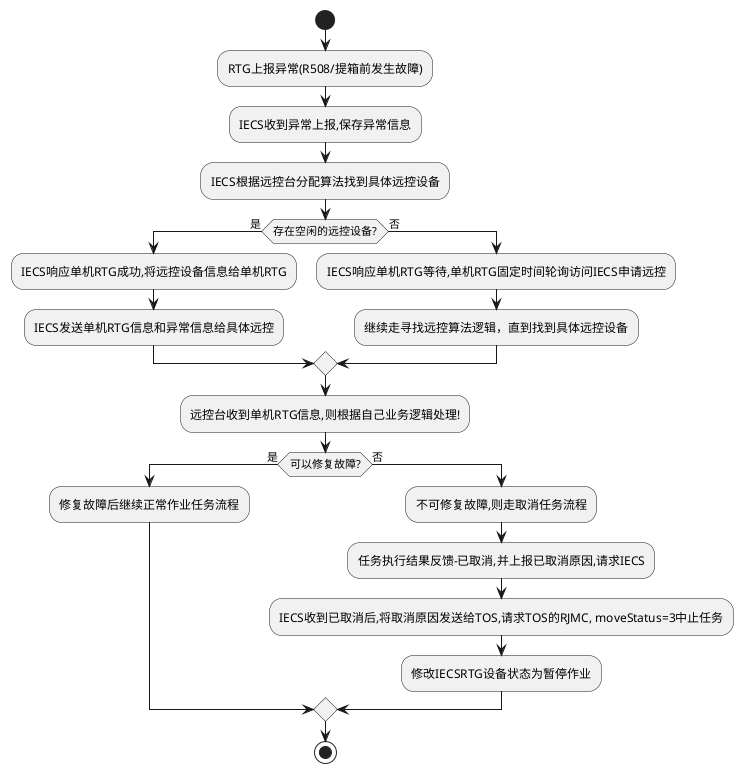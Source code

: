 @startuml
start
:RTG上报异常(R508/提箱前发生故障);
:IECS收到异常上报,保存异常信息;
:IECS根据远控台分配算法找到具体远控设备;
if (存在空闲的远控设备?) is (是) then
  :IECS响应单机RTG成功,将远控设备信息给单机RTG;
  :IECS发送单机RTG信息和异常信息给具体远控;
else (否)
  :IECS响应单机RTG等待,单机RTG固定时间轮询访问IECS申请远控;
  :继续走寻找远控算法逻辑，直到找到具体远控设备;
endif
:远控台收到单机RTG信息,则根据自己业务逻辑处理!;
if (可以修复故障?) is (是) then
  :修复故障后继续正常作业任务流程;
else (否)
  :不可修复故障,则走取消任务流程;
  :任务执行结果反馈-已取消,并上报已取消原因,请求IECS;
  :IECS收到已取消后,将取消原因发送给TOS,请求TOS的RJMC, moveStatus=3中止任务;
  :修改IECSRTG设备状态为暂停作业;
endif
stop
@enduml
